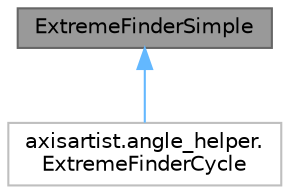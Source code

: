 digraph "ExtremeFinderSimple"
{
 // LATEX_PDF_SIZE
  bgcolor="transparent";
  edge [fontname=Helvetica,fontsize=10,labelfontname=Helvetica,labelfontsize=10];
  node [fontname=Helvetica,fontsize=10,shape=box,height=0.2,width=0.4];
  Node1 [id="Node000001",label="ExtremeFinderSimple",height=0.2,width=0.4,color="gray40", fillcolor="grey60", style="filled", fontcolor="black",tooltip=" "];
  Node1 -> Node2 [id="edge1_Node000001_Node000002",dir="back",color="steelblue1",style="solid",tooltip=" "];
  Node2 [id="Node000002",label="axisartist.angle_helper.\lExtremeFinderCycle",height=0.2,width=0.4,color="grey75", fillcolor="white", style="filled",URL="$db/d08/classaxisartist_1_1angle__helper_1_1ExtremeFinderCycle.html",tooltip=" "];
}
